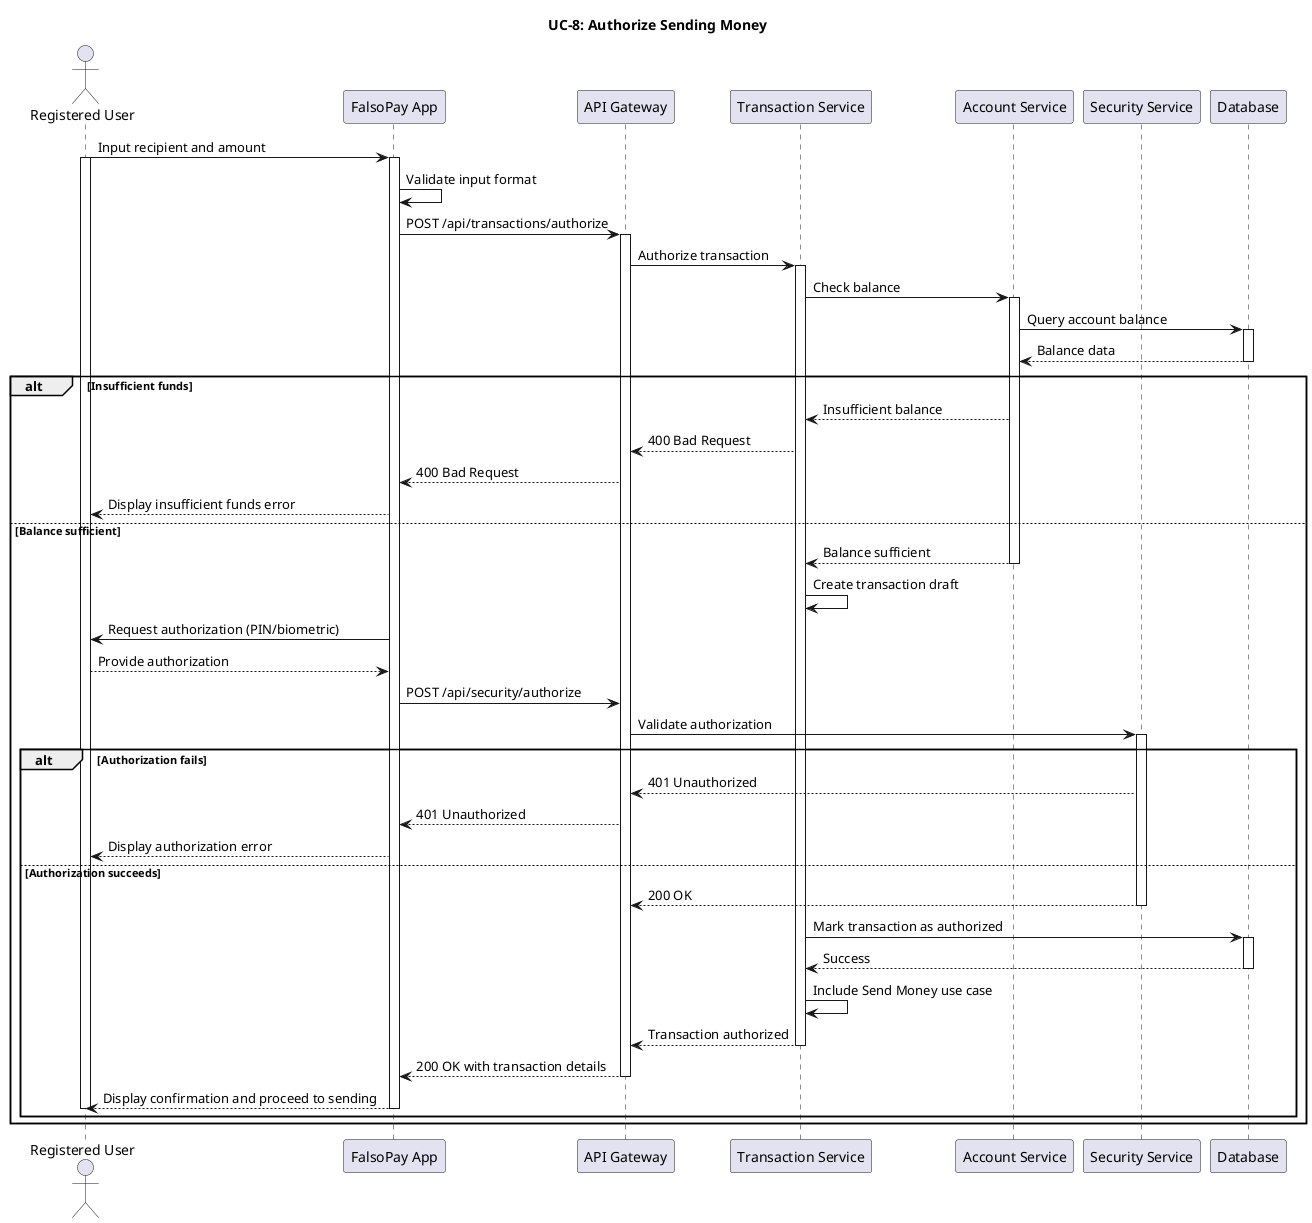 @startuml UC8-AuthorizeSendingMoney

actor "Registered User" as User
participant "FalsoPay App" as App
participant "API Gateway" as Gateway
participant "Transaction Service" as TransService
participant "Account Service" as AccountService
participant "Security Service" as SecService
participant "Database" as DB

title UC-8: Authorize Sending Money

User -> App: Input recipient and amount
activate App
activate User
App -> App: Validate input format
App -> Gateway: POST /api/transactions/authorize
activate Gateway

Gateway -> TransService: Authorize transaction
activate TransService

TransService -> AccountService: Check balance
activate AccountService

AccountService -> DB: Query account balance
activate DB
DB --> AccountService: Balance data
deactivate DB

alt Insufficient funds
    AccountService --> TransService: Insufficient balance
    TransService --> Gateway: 400 Bad Request
    Gateway --> App: 400 Bad Request
    App --> User: Display insufficient funds error
else Balance sufficient
    AccountService --> TransService: Balance sufficient
    deactivate AccountService
    
    TransService -> TransService: Create transaction draft
    
    App -> User: Request authorization (PIN/biometric)
    User --> App: Provide authorization
    
    App -> Gateway: POST /api/security/authorize
    Gateway -> SecService: Validate authorization
    activate SecService
    
    alt Authorization fails
        SecService --> Gateway: 401 Unauthorized
        Gateway --> App: 401 Unauthorized
        App --> User: Display authorization error
    else Authorization succeeds
        SecService --> Gateway: 200 OK
        deactivate SecService
        
        TransService -> DB: Mark transaction as authorized
        activate DB
        DB --> TransService: Success
        deactivate DB
        
        TransService -> TransService: Include Send Money use case
        
        TransService --> Gateway: Transaction authorized
        deactivate TransService
        
        Gateway --> App: 200 OK with transaction details
        deactivate Gateway
        
        App --> User: Display confirmation and proceed to sending
        deactivate App
        deactivate User
    end
end

@enduml 